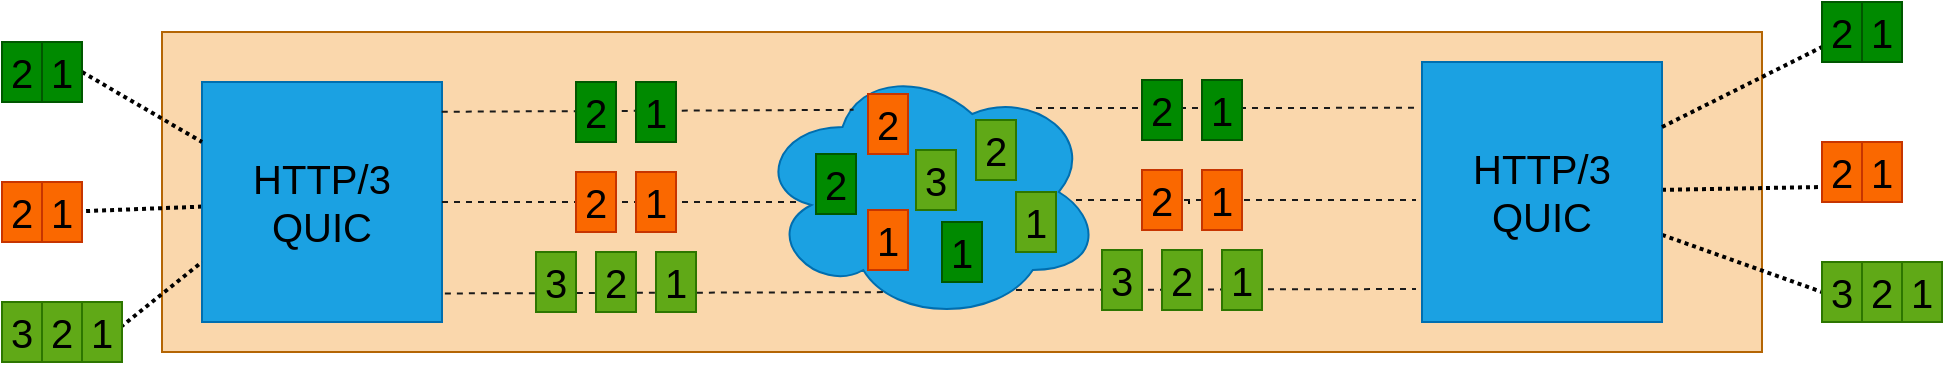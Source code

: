 <mxfile>
    <diagram id="QAT0Rklr1acDcikRpK9F" name="第 1 页">
        <mxGraphModel dx="408" dy="396" grid="1" gridSize="10" guides="1" tooltips="1" connect="1" arrows="1" fold="1" page="1" pageScale="1" pageWidth="827" pageHeight="1169" background="#ffffff" math="0" shadow="0">
            <root>
                <mxCell id="0"/>
                <mxCell id="1" parent="0"/>
                <mxCell id="2" value="" style="rounded=0;whiteSpace=wrap;html=1;fillColor=#fad7ac;strokeColor=#b46504;fontSize=20;fontColor=#000000;" parent="1" vertex="1">
                    <mxGeometry x="123" y="75" width="800" height="160" as="geometry"/>
                </mxCell>
                <mxCell id="115" value="" style="edgeStyle=none;html=1;dashed=1;strokeColor=#000000;strokeWidth=2;endArrow=none;endFill=0;dashPattern=1 1;fontColor=#000000;" parent="1" source="3" target="112" edge="1">
                    <mxGeometry relative="1" as="geometry"/>
                </mxCell>
                <mxCell id="3" value="HTTP/3&lt;br&gt;QUIC" style="rounded=0;whiteSpace=wrap;html=1;fillColor=#1ba1e2;strokeColor=#006EAF;fontColor=#000000;fontSize=20;" parent="1" vertex="1">
                    <mxGeometry x="143" y="100" width="120" height="120" as="geometry"/>
                </mxCell>
                <mxCell id="98" value="" style="edgeStyle=none;html=1;strokeWidth=2;strokeColor=#000000;entryX=0;entryY=0.5;entryDx=0;entryDy=0;endArrow=none;endFill=0;dashed=1;dashPattern=1 1;fontColor=#000000;" parent="1" source="15" target="95" edge="1">
                    <mxGeometry relative="1" as="geometry"/>
                </mxCell>
                <mxCell id="6" value="" style="ellipse;shape=cloud;whiteSpace=wrap;html=1;fontColor=#000000;fillColor=#1ba1e2;strokeColor=#006EAF;fontSize=20;" parent="1" vertex="1">
                    <mxGeometry x="420" y="90" width="173" height="130" as="geometry"/>
                </mxCell>
                <mxCell id="99" style="edgeStyle=none;html=1;entryX=0;entryY=0.75;entryDx=0;entryDy=0;strokeWidth=2;strokeColor=#000000;endArrow=none;endFill=0;dashed=1;dashPattern=1 1;fontColor=#000000;" parent="1" source="15" target="93" edge="1">
                    <mxGeometry relative="1" as="geometry"/>
                </mxCell>
                <mxCell id="15" value="HTTP/3&lt;br&gt;QUIC" style="rounded=0;whiteSpace=wrap;html=1;fillColor=#1ba1e2;strokeColor=#006EAF;fontColor=#000000;fontSize=20;" parent="1" vertex="1">
                    <mxGeometry x="753" y="90" width="120" height="130" as="geometry"/>
                </mxCell>
                <mxCell id="73" value="2" style="rounded=0;whiteSpace=wrap;html=1;fontColor=#000000;fillColor=#fa6800;strokeColor=#C73500;fontSize=20;" parent="1" vertex="1">
                    <mxGeometry x="476" y="106" width="20" height="30" as="geometry"/>
                </mxCell>
                <mxCell id="85" value="2" style="rounded=0;whiteSpace=wrap;html=1;fontColor=#000000;fillColor=#008a00;strokeColor=#005700;fontSize=20;" parent="1" vertex="1">
                    <mxGeometry x="450" y="136" width="20" height="30" as="geometry"/>
                </mxCell>
                <mxCell id="87" value="1" style="rounded=0;whiteSpace=wrap;html=1;fontColor=#000000;fillColor=#fa6800;strokeColor=#C73500;fontSize=20;" parent="1" vertex="1">
                    <mxGeometry x="476" y="164" width="20" height="30" as="geometry"/>
                </mxCell>
                <mxCell id="88" value="2" style="rounded=0;whiteSpace=wrap;html=1;fontColor=#000000;fillColor=#60a917;strokeColor=#2D7600;fontSize=20;" parent="1" vertex="1">
                    <mxGeometry x="530" y="119" width="20" height="30" as="geometry"/>
                </mxCell>
                <mxCell id="89" value="1" style="rounded=0;whiteSpace=wrap;html=1;fontColor=#000000;fillColor=#008a00;strokeColor=#005700;fontSize=20;" parent="1" vertex="1">
                    <mxGeometry x="513" y="170" width="20" height="30" as="geometry"/>
                </mxCell>
                <mxCell id="90" value="1" style="rounded=0;whiteSpace=wrap;html=1;fontColor=#000000;fillColor=#60a917;strokeColor=#2D7600;fontSize=20;" parent="1" vertex="1">
                    <mxGeometry x="550" y="155" width="20" height="30" as="geometry"/>
                </mxCell>
                <mxCell id="100" style="edgeStyle=none;html=1;entryX=0;entryY=0.75;entryDx=0;entryDy=0;exitX=1;exitY=0.25;exitDx=0;exitDy=0;strokeWidth=2;strokeColor=#000000;endArrow=none;endFill=0;dashed=1;dashPattern=1 1;fontColor=#000000;" parent="1" source="15" target="91" edge="1">
                    <mxGeometry relative="1" as="geometry">
                        <mxPoint x="883" y="167.188" as="sourcePoint"/>
                        <mxPoint x="983" y="162.5" as="targetPoint"/>
                    </mxGeometry>
                </mxCell>
                <mxCell id="116" value="" style="endArrow=none;html=1;dashed=1;strokeColor=#000000;strokeWidth=2;exitX=1;exitY=0.5;exitDx=0;exitDy=0;entryX=0;entryY=0.25;entryDx=0;entryDy=0;dashPattern=1 1;fontColor=#000000;" parent="1" source="110" target="3" edge="1">
                    <mxGeometry width="50" height="50" relative="1" as="geometry">
                        <mxPoint x="523" y="-60" as="sourcePoint"/>
                        <mxPoint x="573" y="-110" as="targetPoint"/>
                    </mxGeometry>
                </mxCell>
                <mxCell id="117" value="" style="endArrow=none;html=1;dashed=1;strokeColor=#000000;strokeWidth=2;dashPattern=1 1;fontColor=#000000;" parent="1" edge="1">
                    <mxGeometry width="50" height="50" relative="1" as="geometry">
                        <mxPoint x="93" y="230" as="sourcePoint"/>
                        <mxPoint x="143" y="190" as="targetPoint"/>
                    </mxGeometry>
                </mxCell>
                <mxCell id="91" value="2" style="rounded=0;whiteSpace=wrap;html=1;fontColor=#000000;fillColor=#008a00;strokeColor=#005700;fontSize=20;" parent="1" vertex="1">
                    <mxGeometry x="953" y="60" width="20" height="30" as="geometry"/>
                </mxCell>
                <mxCell id="92" value="1" style="rounded=0;whiteSpace=wrap;html=1;fontColor=#000000;fillColor=#008a00;strokeColor=#005700;fontSize=20;" parent="1" vertex="1">
                    <mxGeometry x="973" y="60" width="20" height="30" as="geometry"/>
                </mxCell>
                <mxCell id="93" value="2" style="rounded=0;whiteSpace=wrap;html=1;fontColor=#000000;fillColor=#fa6800;strokeColor=#C73500;fontSize=20;" parent="1" vertex="1">
                    <mxGeometry x="953" y="130" width="20" height="30" as="geometry"/>
                </mxCell>
                <mxCell id="94" value="1" style="rounded=0;whiteSpace=wrap;html=1;fontColor=#000000;fillColor=#fa6800;strokeColor=#C73500;fontSize=20;" parent="1" vertex="1">
                    <mxGeometry x="973" y="130" width="20" height="30" as="geometry"/>
                </mxCell>
                <mxCell id="95" value="3" style="rounded=0;whiteSpace=wrap;html=1;fontColor=#000000;fillColor=#60a917;strokeColor=#2D7600;fontSize=20;" parent="1" vertex="1">
                    <mxGeometry x="953" y="190" width="20" height="30" as="geometry"/>
                </mxCell>
                <mxCell id="96" value="2" style="rounded=0;whiteSpace=wrap;html=1;fontColor=#000000;fillColor=#60a917;strokeColor=#2D7600;fontSize=20;" parent="1" vertex="1">
                    <mxGeometry x="973" y="190" width="20" height="30" as="geometry"/>
                </mxCell>
                <mxCell id="123" value="3" style="rounded=0;whiteSpace=wrap;html=1;fontColor=#000000;fillColor=#60a917;strokeColor=#2D7600;fontSize=20;" parent="1" vertex="1">
                    <mxGeometry x="500" y="134" width="20" height="30" as="geometry"/>
                </mxCell>
                <mxCell id="68" value="" style="endArrow=none;dashed=1;html=1;dashPattern=1 3;strokeWidth=2;strokeColor=#000000;fontSize=20;fontColor=#000000;exitX=1;exitY=0.5;exitDx=0;exitDy=0;entryX=0;entryY=0.5;entryDx=0;entryDy=0;startArrow=none;" parent="1" edge="1">
                    <mxGeometry width="50" height="50" relative="1" as="geometry">
                        <mxPoint x="615" y="160" as="sourcePoint"/>
                        <mxPoint x="616" y="160" as="targetPoint"/>
                    </mxGeometry>
                </mxCell>
                <mxCell id="69" value="" style="endArrow=none;dashed=1;html=1;dashPattern=1 3;strokeWidth=2;strokeColor=#000000;fontSize=20;fontColor=#000000;exitX=1;exitY=0.5;exitDx=0;exitDy=0;entryX=0;entryY=0.5;entryDx=0;entryDy=0;startArrow=none;" parent="1" edge="1">
                    <mxGeometry width="50" height="50" relative="1" as="geometry">
                        <mxPoint x="636" y="160" as="sourcePoint"/>
                        <mxPoint x="637" y="160" as="targetPoint"/>
                    </mxGeometry>
                </mxCell>
                <mxCell id="70" value="" style="endArrow=none;dashed=1;html=1;dashPattern=1 3;strokeWidth=2;strokeColor=#000000;fontSize=20;fontColor=#000000;exitX=1;exitY=0.5;exitDx=0;exitDy=0;entryX=0;entryY=0.5;entryDx=0;entryDy=0;startArrow=none;" parent="1" edge="1">
                    <mxGeometry width="50" height="50" relative="1" as="geometry">
                        <mxPoint x="657" y="160" as="sourcePoint"/>
                        <mxPoint x="658" y="160" as="targetPoint"/>
                    </mxGeometry>
                </mxCell>
                <mxCell id="109" value="2" style="rounded=0;whiteSpace=wrap;html=1;fontColor=#000000;fillColor=#008a00;strokeColor=#005700;fontSize=20;" parent="1" vertex="1">
                    <mxGeometry x="43" y="80" width="20" height="30" as="geometry"/>
                </mxCell>
                <mxCell id="110" value="1" style="rounded=0;whiteSpace=wrap;html=1;fontColor=#000000;fillColor=#008a00;strokeColor=#005700;fontSize=20;" parent="1" vertex="1">
                    <mxGeometry x="63" y="80" width="20" height="30" as="geometry"/>
                </mxCell>
                <mxCell id="111" value="2" style="rounded=0;whiteSpace=wrap;html=1;fontColor=#000000;fillColor=#fa6800;strokeColor=#C73500;fontSize=20;" parent="1" vertex="1">
                    <mxGeometry x="43" y="150" width="20" height="30" as="geometry"/>
                </mxCell>
                <mxCell id="112" value="1" style="rounded=0;whiteSpace=wrap;html=1;fontColor=#000000;fillColor=#fa6800;strokeColor=#C73500;fontSize=20;" parent="1" vertex="1">
                    <mxGeometry x="63" y="150" width="20" height="30" as="geometry"/>
                </mxCell>
                <mxCell id="113" value="3" style="rounded=0;whiteSpace=wrap;html=1;fontColor=#000000;fillColor=#60a917;strokeColor=#2D7600;fontSize=20;" parent="1" vertex="1">
                    <mxGeometry x="43" y="210" width="20" height="30" as="geometry"/>
                </mxCell>
                <mxCell id="114" value="2" style="rounded=0;whiteSpace=wrap;html=1;fontColor=#000000;fillColor=#60a917;strokeColor=#2D7600;fontSize=20;" parent="1" vertex="1">
                    <mxGeometry x="63" y="210" width="20" height="30" as="geometry"/>
                </mxCell>
                <mxCell id="127" value="1" style="rounded=0;whiteSpace=wrap;html=1;fontColor=#000000;fillColor=#60a917;strokeColor=#2D7600;fontSize=20;" parent="1" vertex="1">
                    <mxGeometry x="83" y="210" width="20" height="30" as="geometry"/>
                </mxCell>
                <mxCell id="128" value="1" style="rounded=0;whiteSpace=wrap;html=1;fontColor=#000000;fillColor=#60a917;strokeColor=#2D7600;fontSize=20;" parent="1" vertex="1">
                    <mxGeometry x="993" y="190" width="20" height="30" as="geometry"/>
                </mxCell>
                <mxCell id="134" value="" style="endArrow=none;dashed=1;html=1;strokeColor=#1A1A1A;exitX=1;exitY=0.5;exitDx=0;exitDy=0;" edge="1" parent="1" source="3">
                    <mxGeometry width="50" height="50" relative="1" as="geometry">
                        <mxPoint x="270" y="160" as="sourcePoint"/>
                        <mxPoint x="440" y="160" as="targetPoint"/>
                    </mxGeometry>
                </mxCell>
                <mxCell id="135" value="" style="endArrow=none;dashed=1;html=1;entryX=0.376;entryY=0.885;entryDx=0;entryDy=0;entryPerimeter=0;exitX=1.012;exitY=0.881;exitDx=0;exitDy=0;exitPerimeter=0;strokeColor=#1A1A1A;" edge="1" parent="1" source="3" target="6">
                    <mxGeometry width="50" height="50" relative="1" as="geometry">
                        <mxPoint x="261.09" y="205.46" as="sourcePoint"/>
                        <mxPoint x="466.996" y="204.5" as="targetPoint"/>
                    </mxGeometry>
                </mxCell>
                <mxCell id="155" value="" style="endArrow=none;dashed=1;html=1;entryX=0.282;entryY=0.184;entryDx=0;entryDy=0;entryPerimeter=0;strokeColor=#1A1A1A;" edge="1" parent="1">
                    <mxGeometry width="50" height="50" relative="1" as="geometry">
                        <mxPoint x="560" y="113" as="sourcePoint"/>
                        <mxPoint x="751.786" y="112.92" as="targetPoint"/>
                    </mxGeometry>
                </mxCell>
                <mxCell id="156" value="" style="endArrow=none;dashed=1;html=1;entryX=0.282;entryY=0.184;entryDx=0;entryDy=0;entryPerimeter=0;strokeColor=#1A1A1A;" edge="1" parent="1">
                    <mxGeometry width="50" height="50" relative="1" as="geometry">
                        <mxPoint x="580" y="159" as="sourcePoint"/>
                        <mxPoint x="749.996" y="159" as="targetPoint"/>
                    </mxGeometry>
                </mxCell>
                <mxCell id="157" value="" style="endArrow=none;dashed=1;html=1;entryX=0.282;entryY=0.184;entryDx=0;entryDy=0;entryPerimeter=0;strokeColor=#1A1A1A;" edge="1" parent="1">
                    <mxGeometry width="50" height="50" relative="1" as="geometry">
                        <mxPoint x="550" y="204" as="sourcePoint"/>
                        <mxPoint x="749.996" y="203.5" as="targetPoint"/>
                    </mxGeometry>
                </mxCell>
                <mxCell id="133" value="" style="endArrow=none;dashed=1;html=1;entryX=0.282;entryY=0.184;entryDx=0;entryDy=0;entryPerimeter=0;exitX=0.999;exitY=0.124;exitDx=0;exitDy=0;exitPerimeter=0;strokeColor=#1A1A1A;" edge="1" parent="1" source="3" target="6">
                    <mxGeometry width="50" height="50" relative="1" as="geometry">
                        <mxPoint x="290" y="330" as="sourcePoint"/>
                        <mxPoint x="340" y="280" as="targetPoint"/>
                    </mxGeometry>
                </mxCell>
                <mxCell id="34" value="1" style="rounded=0;whiteSpace=wrap;html=1;fontColor=#000000;fillColor=#008a00;strokeColor=#005700;fontSize=20;" parent="1" vertex="1">
                    <mxGeometry x="360" y="100" width="20" height="30" as="geometry"/>
                </mxCell>
                <mxCell id="26" value="2" style="rounded=0;whiteSpace=wrap;html=1;fontColor=#000000;fillColor=#008a00;strokeColor=#005700;fontSize=20;" parent="1" vertex="1">
                    <mxGeometry x="330" y="100" width="20" height="30" as="geometry"/>
                </mxCell>
                <mxCell id="23" value="2" style="rounded=0;whiteSpace=wrap;html=1;fontColor=#000000;fillColor=#fa6800;strokeColor=#C73500;fontSize=20;" parent="1" vertex="1">
                    <mxGeometry x="330" y="145" width="20" height="30" as="geometry"/>
                </mxCell>
                <mxCell id="28" value="1" style="rounded=0;whiteSpace=wrap;html=1;fontColor=#000000;fillColor=#fa6800;strokeColor=#C73500;fontSize=20;" parent="1" vertex="1">
                    <mxGeometry x="360" y="145" width="20" height="30" as="geometry"/>
                </mxCell>
                <mxCell id="30" value="3" style="rounded=0;whiteSpace=wrap;html=1;fontColor=#000000;fillColor=#60a917;strokeColor=#2D7600;fontSize=20;" parent="1" vertex="1">
                    <mxGeometry x="310" y="185" width="20" height="30" as="geometry"/>
                </mxCell>
                <mxCell id="32" value="2" style="rounded=0;whiteSpace=wrap;html=1;fontColor=#000000;fillColor=#60a917;strokeColor=#2D7600;fontSize=20;" parent="1" vertex="1">
                    <mxGeometry x="340" y="185" width="20" height="30" as="geometry"/>
                </mxCell>
                <mxCell id="121" value="1" style="rounded=0;whiteSpace=wrap;html=1;fontColor=#000000;fillColor=#60a917;strokeColor=#2D7600;fontSize=20;" parent="1" vertex="1">
                    <mxGeometry x="370" y="185" width="20" height="30" as="geometry"/>
                </mxCell>
                <mxCell id="149" value="2" style="rounded=0;whiteSpace=wrap;html=1;fontColor=#000000;fillColor=#008a00;strokeColor=#005700;fontSize=20;" vertex="1" parent="1">
                    <mxGeometry x="613" y="99" width="20" height="30" as="geometry"/>
                </mxCell>
                <mxCell id="153" value="1" style="rounded=0;whiteSpace=wrap;html=1;fontColor=#000000;fillColor=#008a00;strokeColor=#005700;fontSize=20;" vertex="1" parent="1">
                    <mxGeometry x="643" y="99" width="20" height="30" as="geometry"/>
                </mxCell>
                <mxCell id="148" value="2" style="rounded=0;whiteSpace=wrap;html=1;fontColor=#000000;fillColor=#fa6800;strokeColor=#C73500;fontSize=20;" vertex="1" parent="1">
                    <mxGeometry x="613" y="144" width="20" height="30" as="geometry"/>
                </mxCell>
                <mxCell id="150" value="1" style="rounded=0;whiteSpace=wrap;html=1;fontColor=#000000;fillColor=#fa6800;strokeColor=#C73500;fontSize=20;" vertex="1" parent="1">
                    <mxGeometry x="643" y="144" width="20" height="30" as="geometry"/>
                </mxCell>
                <mxCell id="151" value="3" style="rounded=0;whiteSpace=wrap;html=1;fontColor=#000000;fillColor=#60a917;strokeColor=#2D7600;fontSize=20;" vertex="1" parent="1">
                    <mxGeometry x="593" y="184" width="20" height="30" as="geometry"/>
                </mxCell>
                <mxCell id="152" value="2" style="rounded=0;whiteSpace=wrap;html=1;fontColor=#000000;fillColor=#60a917;strokeColor=#2D7600;fontSize=20;" vertex="1" parent="1">
                    <mxGeometry x="623" y="184" width="20" height="30" as="geometry"/>
                </mxCell>
                <mxCell id="154" value="1" style="rounded=0;whiteSpace=wrap;html=1;fontColor=#000000;fillColor=#60a917;strokeColor=#2D7600;fontSize=20;" vertex="1" parent="1">
                    <mxGeometry x="653" y="184" width="20" height="30" as="geometry"/>
                </mxCell>
            </root>
        </mxGraphModel>
    </diagram>
</mxfile>